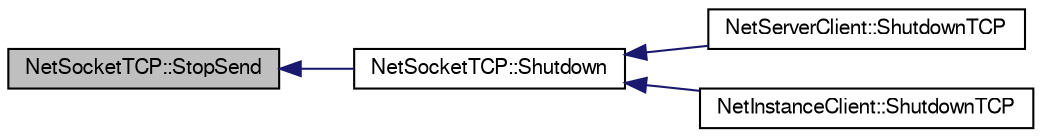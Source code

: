 digraph G
{
  edge [fontname="FreeSans",fontsize="10",labelfontname="FreeSans",labelfontsize="10"];
  node [fontname="FreeSans",fontsize="10",shape=record];
  rankdir=LR;
  Node1 [label="NetSocketTCP::StopSend",height=0.2,width=0.4,color="black", fillcolor="grey75", style="filled" fontcolor="black"];
  Node1 -> Node2 [dir=back,color="midnightblue",fontsize="10",style="solid",fontname="FreeSans"];
  Node2 [label="NetSocketTCP::Shutdown",height=0.2,width=0.4,color="black", fillcolor="white", style="filled",URL="$class_net_socket_t_c_p.html#a31775717fef7b062f9af098ca5e6b7c9"];
  Node2 -> Node3 [dir=back,color="midnightblue",fontsize="10",style="solid",fontname="FreeSans"];
  Node3 [label="NetServerClient::ShutdownTCP",height=0.2,width=0.4,color="black", fillcolor="white", style="filled",URL="$class_net_server_client.html#aaeaf9e57ae29a7fcd3353ca7aa564423"];
  Node2 -> Node4 [dir=back,color="midnightblue",fontsize="10",style="solid",fontname="FreeSans"];
  Node4 [label="NetInstanceClient::ShutdownTCP",height=0.2,width=0.4,color="black", fillcolor="white", style="filled",URL="$class_net_instance_client.html#a0945d7abd01ea2a02eef7eb7ae686b95"];
}
